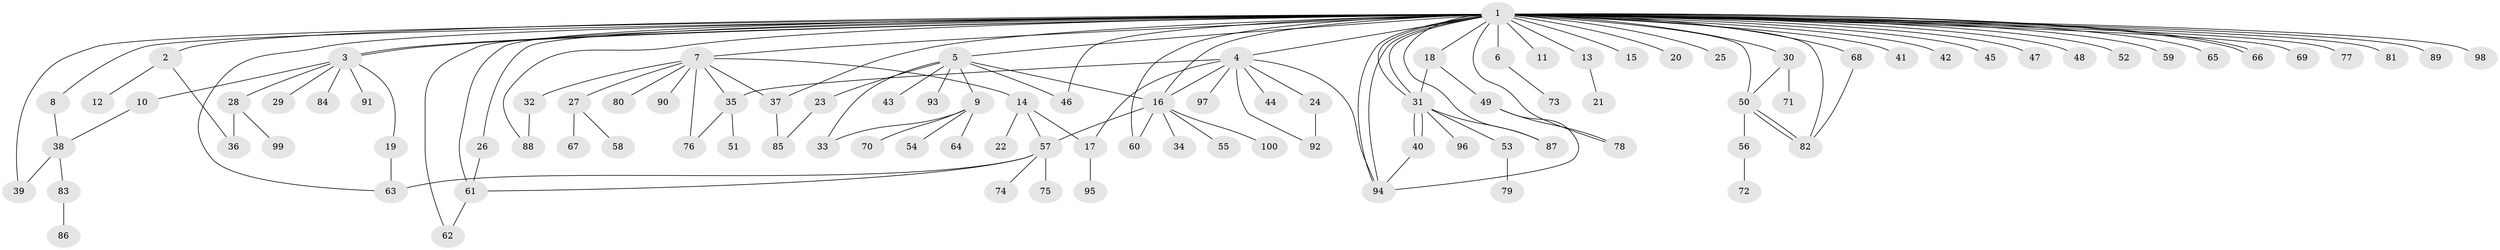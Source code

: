 // Generated by graph-tools (version 1.1) at 2025/01/03/09/25 03:01:57]
// undirected, 100 vertices, 135 edges
graph export_dot {
graph [start="1"]
  node [color=gray90,style=filled];
  1;
  2;
  3;
  4;
  5;
  6;
  7;
  8;
  9;
  10;
  11;
  12;
  13;
  14;
  15;
  16;
  17;
  18;
  19;
  20;
  21;
  22;
  23;
  24;
  25;
  26;
  27;
  28;
  29;
  30;
  31;
  32;
  33;
  34;
  35;
  36;
  37;
  38;
  39;
  40;
  41;
  42;
  43;
  44;
  45;
  46;
  47;
  48;
  49;
  50;
  51;
  52;
  53;
  54;
  55;
  56;
  57;
  58;
  59;
  60;
  61;
  62;
  63;
  64;
  65;
  66;
  67;
  68;
  69;
  70;
  71;
  72;
  73;
  74;
  75;
  76;
  77;
  78;
  79;
  80;
  81;
  82;
  83;
  84;
  85;
  86;
  87;
  88;
  89;
  90;
  91;
  92;
  93;
  94;
  95;
  96;
  97;
  98;
  99;
  100;
  1 -- 2;
  1 -- 3;
  1 -- 3;
  1 -- 4;
  1 -- 5;
  1 -- 6;
  1 -- 7;
  1 -- 8;
  1 -- 11;
  1 -- 13;
  1 -- 15;
  1 -- 16;
  1 -- 18;
  1 -- 20;
  1 -- 25;
  1 -- 26;
  1 -- 30;
  1 -- 31;
  1 -- 31;
  1 -- 37;
  1 -- 39;
  1 -- 41;
  1 -- 42;
  1 -- 45;
  1 -- 46;
  1 -- 47;
  1 -- 48;
  1 -- 50;
  1 -- 52;
  1 -- 59;
  1 -- 60;
  1 -- 61;
  1 -- 62;
  1 -- 63;
  1 -- 65;
  1 -- 66;
  1 -- 66;
  1 -- 68;
  1 -- 69;
  1 -- 77;
  1 -- 78;
  1 -- 81;
  1 -- 82;
  1 -- 87;
  1 -- 88;
  1 -- 89;
  1 -- 94;
  1 -- 94;
  1 -- 98;
  2 -- 12;
  2 -- 36;
  3 -- 10;
  3 -- 19;
  3 -- 28;
  3 -- 29;
  3 -- 84;
  3 -- 91;
  4 -- 16;
  4 -- 17;
  4 -- 24;
  4 -- 35;
  4 -- 44;
  4 -- 92;
  4 -- 94;
  4 -- 97;
  5 -- 9;
  5 -- 16;
  5 -- 23;
  5 -- 33;
  5 -- 43;
  5 -- 46;
  5 -- 93;
  6 -- 73;
  7 -- 14;
  7 -- 27;
  7 -- 32;
  7 -- 35;
  7 -- 37;
  7 -- 76;
  7 -- 80;
  7 -- 90;
  8 -- 38;
  9 -- 33;
  9 -- 54;
  9 -- 64;
  9 -- 70;
  10 -- 38;
  13 -- 21;
  14 -- 17;
  14 -- 22;
  14 -- 57;
  16 -- 34;
  16 -- 55;
  16 -- 57;
  16 -- 60;
  16 -- 100;
  17 -- 95;
  18 -- 31;
  18 -- 49;
  19 -- 63;
  23 -- 85;
  24 -- 92;
  26 -- 61;
  27 -- 58;
  27 -- 67;
  28 -- 36;
  28 -- 99;
  30 -- 50;
  30 -- 71;
  31 -- 40;
  31 -- 40;
  31 -- 53;
  31 -- 87;
  31 -- 96;
  32 -- 88;
  35 -- 51;
  35 -- 76;
  37 -- 85;
  38 -- 39;
  38 -- 83;
  40 -- 94;
  49 -- 78;
  49 -- 94;
  50 -- 56;
  50 -- 82;
  50 -- 82;
  53 -- 79;
  56 -- 72;
  57 -- 61;
  57 -- 63;
  57 -- 74;
  57 -- 75;
  61 -- 62;
  68 -- 82;
  83 -- 86;
}
